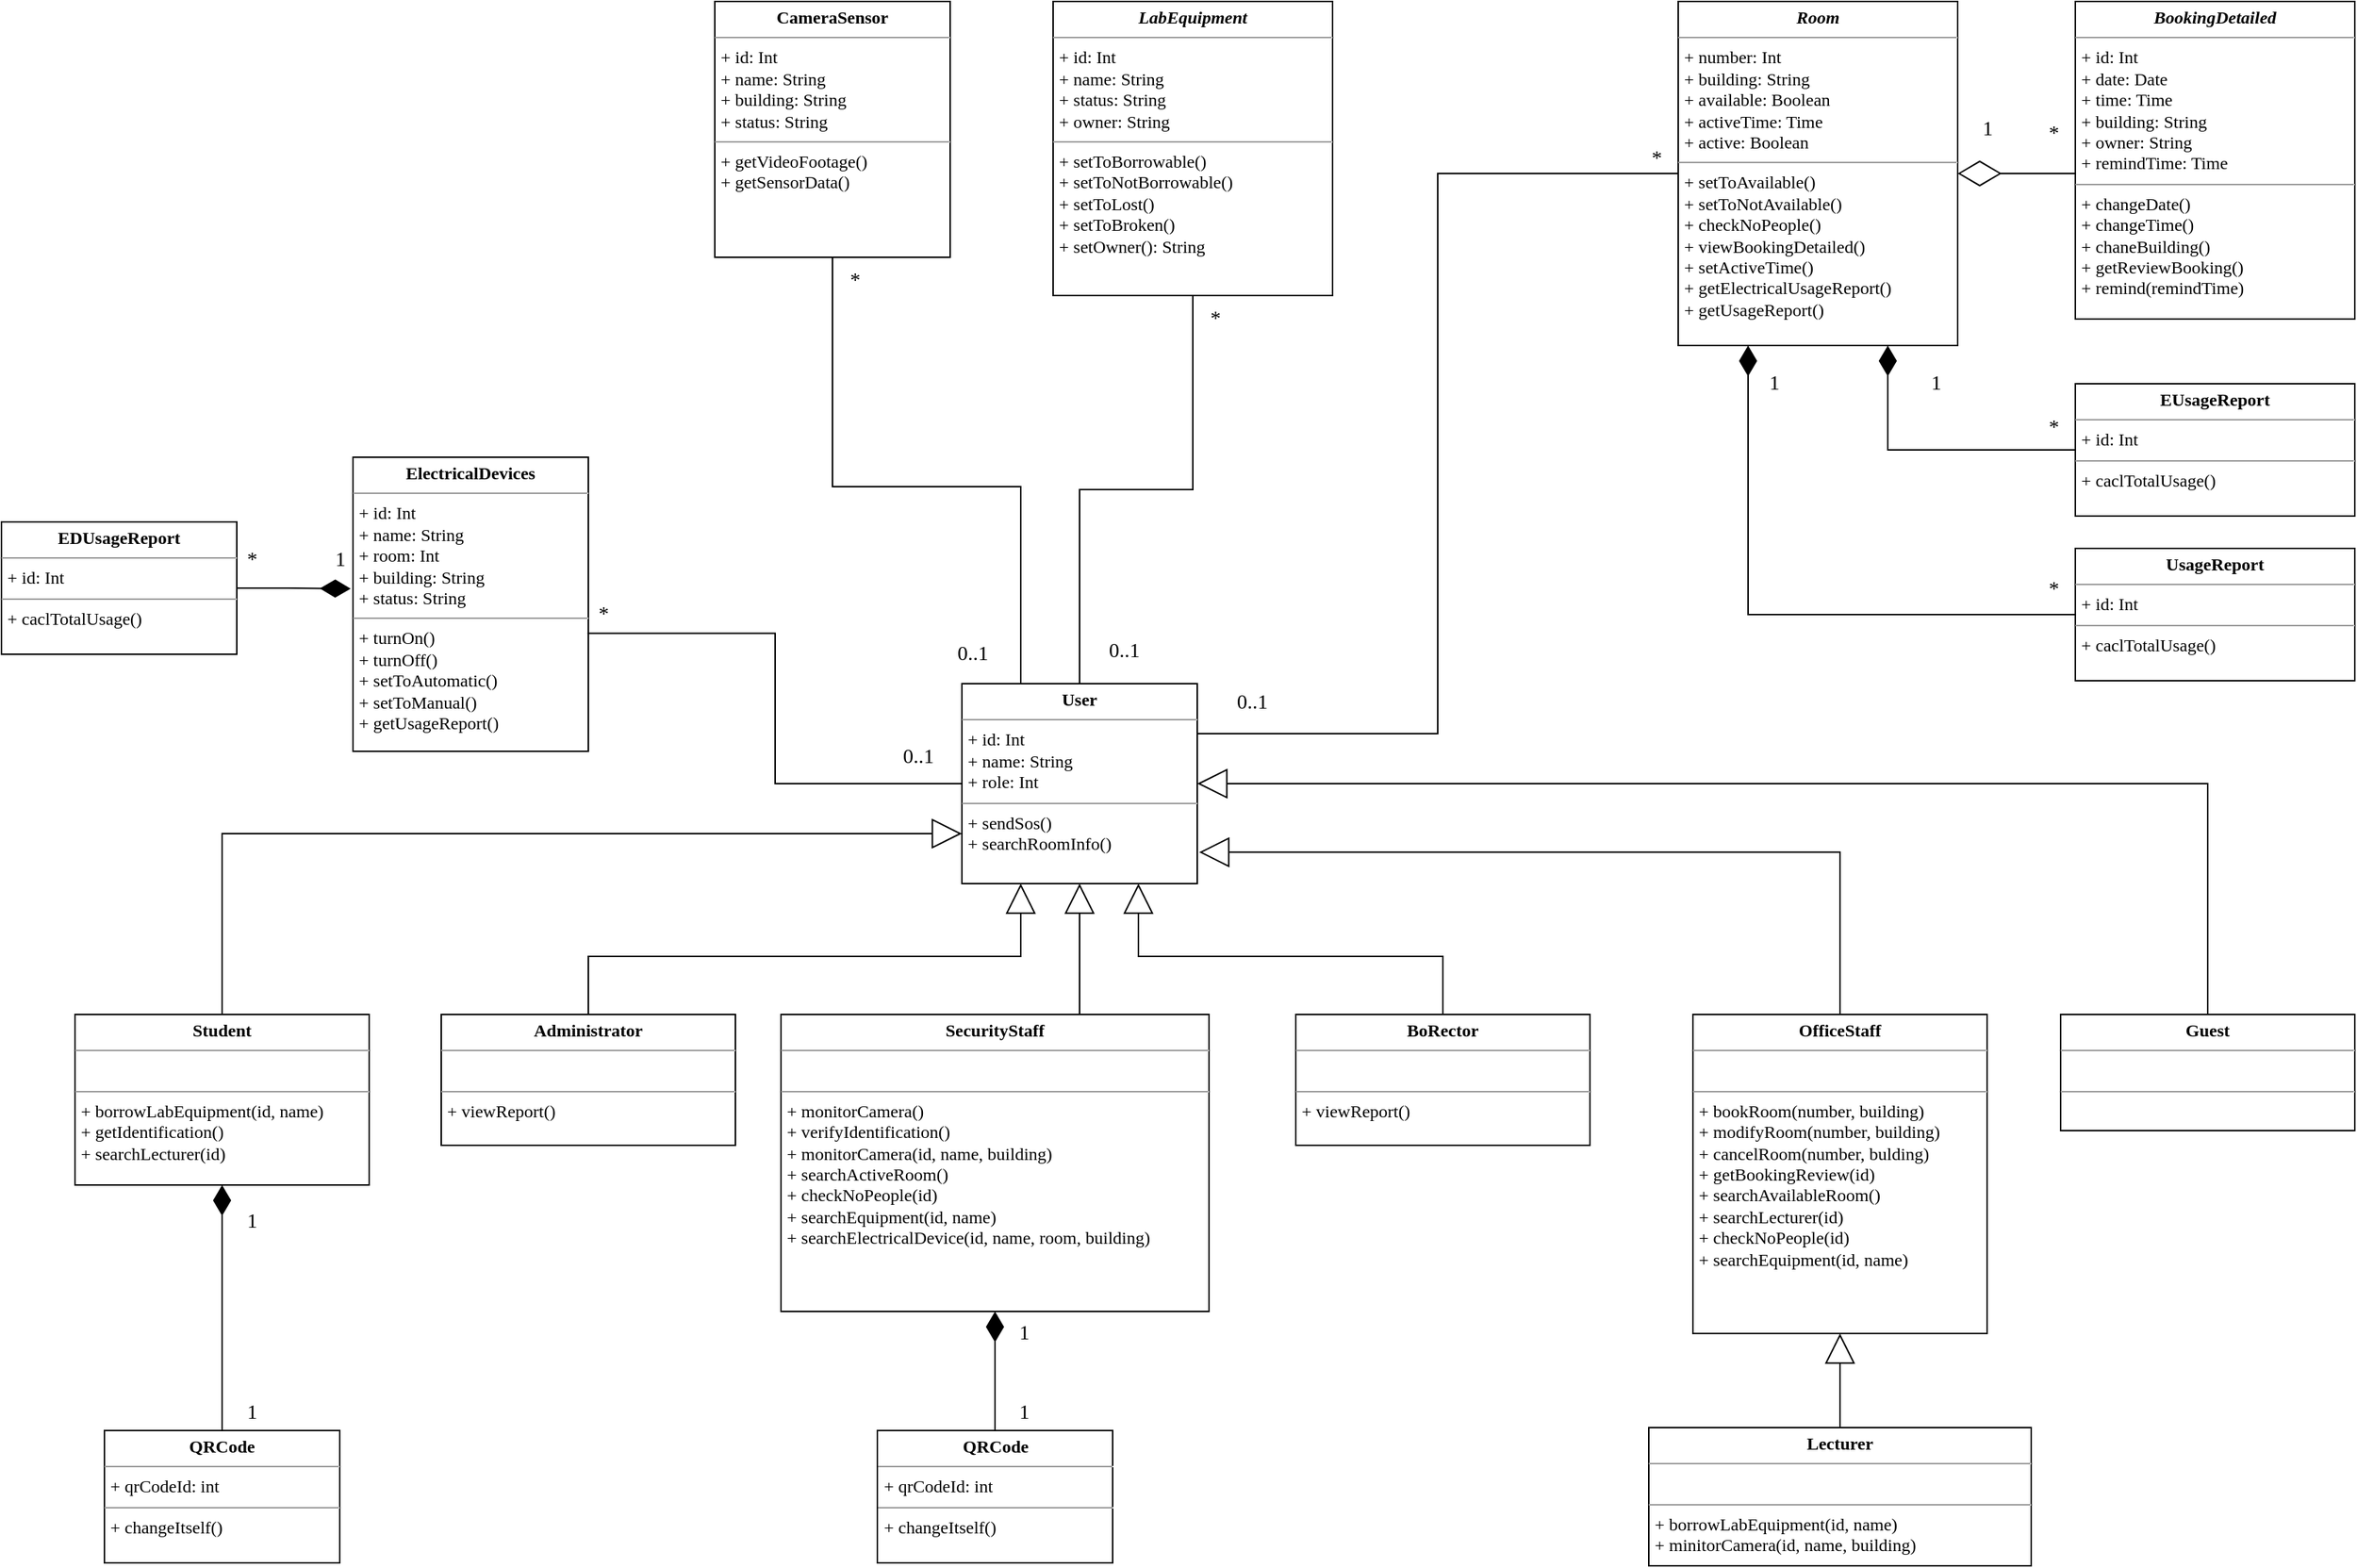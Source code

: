 <mxfile version="12.2.9" type="device" pages="1"><diagram id="8l5BcRECH7gXC6inB-LP" name="Page-1"><mxGraphModel dx="2960" dy="1348" grid="1" gridSize="10" guides="1" tooltips="1" connect="1" arrows="1" fold="1" page="0" pageScale="1" pageWidth="827" pageHeight="1169" math="0" shadow="0"><root><mxCell id="0"/><mxCell id="1" parent="0"/><mxCell id="70KvEJtvGWEGTGpzU4At-143" value="&lt;p style=&quot;margin: 0px ; margin-top: 4px ; text-align: center&quot;&gt;&lt;b&gt;QRCode&lt;/b&gt;&lt;/p&gt;&lt;hr size=&quot;1&quot;&gt;&lt;p style=&quot;margin: 0px ; margin-left: 4px&quot;&gt;+ qrCodeId: int&lt;/p&gt;&lt;hr size=&quot;1&quot;&gt;&lt;p style=&quot;margin: 0px ; margin-left: 4px&quot;&gt;+ changeItself()&lt;/p&gt;" style="verticalAlign=top;align=left;overflow=fill;fontSize=12;fontFamily=Lucida Console;html=1;strokeWidth=1;" parent="1" vertex="1"><mxGeometry x="-250" y="1042" width="160" height="90" as="geometry"/></mxCell><mxCell id="70KvEJtvGWEGTGpzU4At-114" style="edgeStyle=orthogonalEdgeStyle;rounded=0;orthogonalLoop=1;jettySize=auto;html=1;exitX=0.5;exitY=0;exitDx=0;exitDy=0;entryX=0.5;entryY=1;entryDx=0;entryDy=0;endArrow=none;endFill=0;strokeWidth=1;fontFamily=Lucida Console;" parent="1" source="70KvEJtvGWEGTGpzU4At-120" target="70KvEJtvGWEGTGpzU4At-107" edge="1"><mxGeometry relative="1" as="geometry"><mxPoint x="429.647" y="463.588" as="sourcePoint"/></mxGeometry></mxCell><mxCell id="70KvEJtvGWEGTGpzU4At-115" style="edgeStyle=orthogonalEdgeStyle;rounded=0;orthogonalLoop=1;jettySize=auto;html=1;exitX=0.25;exitY=0;exitDx=0;exitDy=0;entryX=0.5;entryY=1;entryDx=0;entryDy=0;endArrow=none;endFill=0;strokeWidth=1;fontFamily=Lucida Console;" parent="1" source="70KvEJtvGWEGTGpzU4At-120" target="70KvEJtvGWEGTGpzU4At-110" edge="1"><mxGeometry relative="1" as="geometry"><mxPoint x="395.529" y="463.588" as="sourcePoint"/><Array as="points"><mxPoint x="373" y="400"/><mxPoint x="245" y="400"/></Array></mxGeometry></mxCell><mxCell id="70KvEJtvGWEGTGpzU4At-99" value="&lt;p style=&quot;margin: 0px ; margin-top: 4px ; text-align: center&quot;&gt;&lt;i&gt;&lt;b&gt;Room&lt;/b&gt;&lt;/i&gt;&lt;/p&gt;&lt;hr size=&quot;1&quot;&gt;&lt;p style=&quot;margin: 0px ; margin-left: 4px&quot;&gt;+ number: Int&lt;br&gt;+ building: String&lt;/p&gt;&lt;p style=&quot;margin: 0px ; margin-left: 4px&quot;&gt;+ available: Boolean&lt;/p&gt;&lt;p style=&quot;margin: 0px ; margin-left: 4px&quot;&gt;+ activeTime: Time&lt;/p&gt;&lt;p style=&quot;margin: 0px ; margin-left: 4px&quot;&gt;+ active: Boolean&lt;/p&gt;&lt;hr size=&quot;1&quot;&gt;&lt;p style=&quot;margin: 0px ; margin-left: 4px&quot;&gt;+ setToAvailable()&lt;/p&gt;&lt;p style=&quot;margin: 0px ; margin-left: 4px&quot;&gt;+ setToNotAvailable()&lt;/p&gt;&lt;p style=&quot;margin: 0px ; margin-left: 4px&quot;&gt;+ checkNoPeople()&lt;/p&gt;&lt;p style=&quot;margin: 0px ; margin-left: 4px&quot;&gt;+ viewBookingDetailed()&lt;/p&gt;&lt;p style=&quot;margin: 0px ; margin-left: 4px&quot;&gt;+ setActiveTime()&lt;/p&gt;&lt;p style=&quot;margin: 0px ; margin-left: 4px&quot;&gt;+ getElectricalUsageReport()&lt;/p&gt;&lt;p style=&quot;margin: 0px ; margin-left: 4px&quot;&gt;+ getUsageReport()&lt;/p&gt;" style="verticalAlign=top;align=left;overflow=fill;fontSize=12;fontFamily=Lucida Console;html=1;" parent="1" vertex="1"><mxGeometry x="820" y="70" width="190" height="234" as="geometry"/></mxCell><mxCell id="70KvEJtvGWEGTGpzU4At-113" style="edgeStyle=orthogonalEdgeStyle;rounded=0;orthogonalLoop=1;jettySize=auto;html=1;exitX=0;exitY=0.5;exitDx=0;exitDy=0;entryX=1;entryY=0.5;entryDx=0;entryDy=0;endArrow=diamondThin;endFill=0;strokeWidth=1;endSize=27;fontFamily=Lucida Console;" parent="1" source="70KvEJtvGWEGTGpzU4At-100" target="70KvEJtvGWEGTGpzU4At-99" edge="1"><mxGeometry relative="1" as="geometry"><Array as="points"><mxPoint x="1090" y="187"/></Array></mxGeometry></mxCell><mxCell id="70KvEJtvGWEGTGpzU4At-100" value="&lt;p style=&quot;margin: 0px ; margin-top: 4px ; text-align: center&quot;&gt;&lt;i&gt;&lt;b&gt;BookingDetailed&lt;/b&gt;&lt;/i&gt;&lt;/p&gt;&lt;hr size=&quot;1&quot;&gt;&lt;p style=&quot;margin: 0px ; margin-left: 4px&quot;&gt;+ id: Int&lt;/p&gt;&lt;p style=&quot;margin: 0px ; margin-left: 4px&quot;&gt;+ date: Date&lt;br&gt;+ time: Time&lt;/p&gt;&lt;p style=&quot;margin: 0px ; margin-left: 4px&quot;&gt;+ building: String&lt;/p&gt;&lt;p style=&quot;margin: 0px ; margin-left: 4px&quot;&gt;+ owner: String&lt;/p&gt;&lt;p style=&quot;margin: 0px ; margin-left: 4px&quot;&gt;+ remindTime: Time&lt;/p&gt;&lt;hr size=&quot;1&quot;&gt;&lt;p style=&quot;margin: 0px ; margin-left: 4px&quot;&gt;+ changeDate()&lt;br&gt;+ changeTime()&lt;/p&gt;&lt;p style=&quot;margin: 0px ; margin-left: 4px&quot;&gt;+ chaneBuilding()&lt;/p&gt;&lt;p style=&quot;margin: 0px ; margin-left: 4px&quot;&gt;+ getReviewBooking()&lt;/p&gt;&lt;p style=&quot;margin: 0px ; margin-left: 4px&quot;&gt;+ remind(remindTime)&lt;/p&gt;" style="verticalAlign=top;align=left;overflow=fill;fontSize=12;fontFamily=Lucida Console;html=1;" parent="1" vertex="1"><mxGeometry x="1090" y="70" width="190" height="216" as="geometry"/></mxCell><mxCell id="70KvEJtvGWEGTGpzU4At-107" value="&lt;p style=&quot;margin: 0px ; margin-top: 4px ; text-align: center&quot;&gt;&lt;i&gt;&lt;b&gt;LabEquipment&lt;/b&gt;&lt;/i&gt;&lt;/p&gt;&lt;hr size=&quot;1&quot;&gt;&lt;p style=&quot;margin: 0px ; margin-left: 4px&quot;&gt;+ id: Int&lt;br&gt;&lt;/p&gt;&lt;p style=&quot;margin: 0px ; margin-left: 4px&quot;&gt;+ name: String&lt;/p&gt;&lt;p style=&quot;margin: 0px ; margin-left: 4px&quot;&gt;+ status: String&lt;/p&gt;&lt;p style=&quot;margin: 0px ; margin-left: 4px&quot;&gt;+ owner: String&lt;/p&gt;&lt;hr size=&quot;1&quot;&gt;&lt;p style=&quot;margin: 0px ; margin-left: 4px&quot;&gt;+ setToBorrowable()&lt;/p&gt;&lt;p style=&quot;margin: 0px ; margin-left: 4px&quot;&gt;+ setToNotBorrowable()&lt;/p&gt;&lt;p style=&quot;margin: 0px ; margin-left: 4px&quot;&gt;+ setToLost()&lt;/p&gt;&lt;p style=&quot;margin: 0px ; margin-left: 4px&quot;&gt;+ setToBroken()&lt;/p&gt;&lt;p style=&quot;margin: 0px ; margin-left: 4px&quot;&gt;+ setOwner(): String&lt;/p&gt;" style="verticalAlign=top;align=left;overflow=fill;fontSize=12;fontFamily=Lucida Console;html=1;" parent="1" vertex="1"><mxGeometry x="395" y="70" width="190" height="200" as="geometry"/></mxCell><mxCell id="70KvEJtvGWEGTGpzU4At-109" value="&lt;p style=&quot;margin: 0px ; margin-top: 4px ; text-align: center&quot;&gt;&lt;b&gt;ElectricalDevices&lt;/b&gt;&lt;/p&gt;&lt;hr size=&quot;1&quot;&gt;&lt;p style=&quot;margin: 0px ; margin-left: 4px&quot;&gt;+ id: Int&lt;/p&gt;&lt;p style=&quot;margin: 0px ; margin-left: 4px&quot;&gt;+ name: String&lt;/p&gt;&lt;p style=&quot;margin: 0px ; margin-left: 4px&quot;&gt;+ room: Int&lt;/p&gt;&lt;p style=&quot;margin: 0px ; margin-left: 4px&quot;&gt;+ building: String&lt;/p&gt;&lt;p style=&quot;margin: 0px ; margin-left: 4px&quot;&gt;+ status: String&lt;/p&gt;&lt;hr size=&quot;1&quot;&gt;&lt;p style=&quot;margin: 0px ; margin-left: 4px&quot;&gt;+ turnOn()&lt;/p&gt;&lt;p style=&quot;margin: 0px ; margin-left: 4px&quot;&gt;+ turnOff()&lt;/p&gt;&lt;p style=&quot;margin: 0px ; margin-left: 4px&quot;&gt;+ setToAutomatic()&lt;/p&gt;&lt;p style=&quot;margin: 0px ; margin-left: 4px&quot;&gt;+ setToManual()&lt;/p&gt;&lt;p style=&quot;margin: 0px ; margin-left: 4px&quot;&gt;+ getUsageReport()&lt;/p&gt;" style="verticalAlign=top;align=left;overflow=fill;fontSize=12;fontFamily=Lucida Console;html=1;" parent="1" vertex="1"><mxGeometry x="-81" y="380" width="160" height="200" as="geometry"/></mxCell><mxCell id="70KvEJtvGWEGTGpzU4At-110" value="&lt;p style=&quot;margin: 0px ; margin-top: 4px ; text-align: center&quot;&gt;&lt;b&gt;CameraSensor&lt;/b&gt;&lt;/p&gt;&lt;hr size=&quot;1&quot;&gt;&lt;p style=&quot;margin: 0px ; margin-left: 4px&quot;&gt;+ id: Int&lt;/p&gt;&lt;p style=&quot;margin: 0px ; margin-left: 4px&quot;&gt;+ name: String&lt;/p&gt;&lt;p style=&quot;margin: 0px ; margin-left: 4px&quot;&gt;+ building: String&lt;/p&gt;&lt;p style=&quot;margin: 0px ; margin-left: 4px&quot;&gt;+ status: String&lt;/p&gt;&lt;hr size=&quot;1&quot;&gt;&lt;p style=&quot;margin: 0px ; margin-left: 4px&quot;&gt;+ getVideoFootage()&lt;/p&gt;&lt;p style=&quot;margin: 0px ; margin-left: 4px&quot;&gt;+ getSensorData()&lt;/p&gt;" style="verticalAlign=top;align=left;overflow=fill;fontSize=12;fontFamily=Lucida Console;html=1;" parent="1" vertex="1"><mxGeometry x="165" y="70" width="160" height="174" as="geometry"/></mxCell><mxCell id="70KvEJtvGWEGTGpzU4At-111" style="edgeStyle=orthogonalEdgeStyle;rounded=0;orthogonalLoop=1;jettySize=auto;html=1;exitX=1;exitY=0.25;exitDx=0;exitDy=0;entryX=0;entryY=0.5;entryDx=0;entryDy=0;endArrow=none;endFill=0;fontFamily=Lucida Console;" parent="1" source="70KvEJtvGWEGTGpzU4At-120" target="70KvEJtvGWEGTGpzU4At-99" edge="1"><mxGeometry relative="1" as="geometry"><mxPoint x="500.235" y="502.412" as="sourcePoint"/></mxGeometry></mxCell><mxCell id="70KvEJtvGWEGTGpzU4At-116" style="edgeStyle=orthogonalEdgeStyle;rounded=0;orthogonalLoop=1;jettySize=auto;html=1;exitX=0;exitY=0.5;exitDx=0;exitDy=0;entryX=0.996;entryY=0.599;entryDx=0;entryDy=0;entryPerimeter=0;endArrow=none;endFill=0;strokeWidth=1;fontFamily=Lucida Console;" parent="1" source="70KvEJtvGWEGTGpzU4At-120" target="70KvEJtvGWEGTGpzU4At-109" edge="1"><mxGeometry relative="1" as="geometry"><mxPoint x="360.235" y="502.412" as="sourcePoint"/></mxGeometry></mxCell><mxCell id="70KvEJtvGWEGTGpzU4At-120" value="&lt;p style=&quot;margin: 0px ; margin-top: 4px ; text-align: center&quot;&gt;&lt;b&gt;User&lt;/b&gt;&lt;/p&gt;&lt;hr size=&quot;1&quot;&gt;&lt;p style=&quot;margin: 0px ; margin-left: 4px&quot;&gt;+ id: Int&lt;/p&gt;&lt;p style=&quot;margin: 0px ; margin-left: 4px&quot;&gt;+ name: String&lt;/p&gt;&lt;p style=&quot;margin: 0px ; margin-left: 4px&quot;&gt;+ role: Int&lt;/p&gt;&lt;hr size=&quot;1&quot;&gt;&lt;p style=&quot;margin: 0px ; margin-left: 4px&quot;&gt;+ sendSos()&lt;/p&gt;&lt;p style=&quot;margin: 0px ; margin-left: 4px&quot;&gt;+ searchRoomInfo()&lt;/p&gt;" style="verticalAlign=top;align=left;overflow=fill;fontSize=12;fontFamily=Lucida Console;html=1;" parent="1" vertex="1"><mxGeometry x="333" y="534" width="160" height="136" as="geometry"/></mxCell><mxCell id="70KvEJtvGWEGTGpzU4At-129" style="edgeStyle=orthogonalEdgeStyle;rounded=0;orthogonalLoop=1;jettySize=auto;html=1;exitX=0.5;exitY=0;exitDx=0;exitDy=0;entryX=0;entryY=0.75;entryDx=0;entryDy=0;endArrow=block;endFill=0;endSize=18;strokeWidth=1;fontFamily=Lucida Console;" parent="1" source="70KvEJtvGWEGTGpzU4At-121" target="70KvEJtvGWEGTGpzU4At-120" edge="1"><mxGeometry relative="1" as="geometry"/></mxCell><mxCell id="70KvEJtvGWEGTGpzU4At-121" value="&lt;p style=&quot;margin: 0px ; margin-top: 4px ; text-align: center&quot;&gt;&lt;b&gt;Student&lt;/b&gt;&lt;/p&gt;&lt;hr size=&quot;1&quot;&gt;&lt;p style=&quot;margin: 0px ; margin-left: 4px&quot;&gt;&lt;br&gt;&lt;/p&gt;&lt;hr size=&quot;1&quot;&gt;&lt;p style=&quot;margin: 0px ; margin-left: 4px&quot;&gt;+ borrowLabEquipment(id, name)&amp;nbsp;&lt;/p&gt;&lt;p style=&quot;margin: 0px ; margin-left: 4px&quot;&gt;+ getIdentification()&lt;/p&gt;&lt;p style=&quot;margin: 0px ; margin-left: 4px&quot;&gt;+ searchLecturer(id)&lt;/p&gt;" style="verticalAlign=top;align=left;overflow=fill;fontSize=12;fontFamily=Lucida Console;html=1;" parent="1" vertex="1"><mxGeometry x="-270" y="759" width="200" height="116" as="geometry"/></mxCell><mxCell id="70KvEJtvGWEGTGpzU4At-130" style="edgeStyle=orthogonalEdgeStyle;rounded=0;orthogonalLoop=1;jettySize=auto;html=1;exitX=0.5;exitY=0;exitDx=0;exitDy=0;entryX=0.25;entryY=1;entryDx=0;entryDy=0;endArrow=block;endFill=0;endSize=18;strokeWidth=1;fontFamily=Lucida Console;" parent="1" source="70KvEJtvGWEGTGpzU4At-122" target="70KvEJtvGWEGTGpzU4At-120" edge="1"><mxGeometry relative="1" as="geometry"/></mxCell><mxCell id="70KvEJtvGWEGTGpzU4At-122" value="&lt;p style=&quot;margin: 0px ; margin-top: 4px ; text-align: center&quot;&gt;&lt;b&gt;Administrator&lt;/b&gt;&lt;/p&gt;&lt;hr size=&quot;1&quot;&gt;&lt;p style=&quot;margin: 0px ; margin-left: 4px&quot;&gt;&lt;br&gt;&lt;/p&gt;&lt;hr size=&quot;1&quot;&gt;&lt;p style=&quot;margin: 0px ; margin-left: 4px&quot;&gt;+ viewReport()&lt;/p&gt;" style="verticalAlign=top;align=left;overflow=fill;fontSize=12;fontFamily=Lucida Console;html=1;" parent="1" vertex="1"><mxGeometry x="-21" y="759" width="200" height="89" as="geometry"/></mxCell><mxCell id="70KvEJtvGWEGTGpzU4At-132" style="edgeStyle=orthogonalEdgeStyle;rounded=0;orthogonalLoop=1;jettySize=auto;html=1;exitX=0.5;exitY=0;exitDx=0;exitDy=0;entryX=0.75;entryY=1;entryDx=0;entryDy=0;endArrow=block;endFill=0;endSize=18;strokeWidth=1;fontFamily=Lucida Console;" parent="1" source="70KvEJtvGWEGTGpzU4At-123" target="70KvEJtvGWEGTGpzU4At-120" edge="1"><mxGeometry relative="1" as="geometry"/></mxCell><mxCell id="70KvEJtvGWEGTGpzU4At-123" value="&lt;p style=&quot;margin: 0px ; margin-top: 4px ; text-align: center&quot;&gt;&lt;b&gt;BoRector&lt;/b&gt;&lt;/p&gt;&lt;hr size=&quot;1&quot;&gt;&lt;p style=&quot;margin: 0px ; margin-left: 4px&quot;&gt;&lt;br&gt;&lt;/p&gt;&lt;hr size=&quot;1&quot;&gt;&lt;p style=&quot;margin: 0px ; margin-left: 4px&quot;&gt;+ viewReport()&lt;/p&gt;" style="verticalAlign=top;align=left;overflow=fill;fontSize=12;fontFamily=Lucida Console;html=1;" parent="1" vertex="1"><mxGeometry x="560" y="759" width="200" height="89" as="geometry"/></mxCell><mxCell id="70KvEJtvGWEGTGpzU4At-131" style="edgeStyle=orthogonalEdgeStyle;rounded=0;orthogonalLoop=1;jettySize=auto;html=1;exitX=0.5;exitY=0;exitDx=0;exitDy=0;entryX=0.5;entryY=1;entryDx=0;entryDy=0;endArrow=block;endFill=0;endSize=18;strokeWidth=1;fontFamily=Lucida Console;" parent="1" source="70KvEJtvGWEGTGpzU4At-124" target="70KvEJtvGWEGTGpzU4At-120" edge="1"><mxGeometry relative="1" as="geometry"><Array as="points"><mxPoint x="413" y="761"/></Array></mxGeometry></mxCell><mxCell id="70KvEJtvGWEGTGpzU4At-124" value="&lt;p style=&quot;margin: 0px ; margin-top: 4px ; text-align: center&quot;&gt;&lt;b&gt;SecurityStaff&lt;/b&gt;&lt;/p&gt;&lt;hr size=&quot;1&quot;&gt;&lt;p style=&quot;margin: 0px ; margin-left: 4px&quot;&gt;&lt;br&gt;&lt;/p&gt;&lt;hr size=&quot;1&quot;&gt;&lt;p style=&quot;margin: 0px ; margin-left: 4px&quot;&gt;+ monitorCamera()&lt;/p&gt;&lt;p style=&quot;margin: 0px ; margin-left: 4px&quot;&gt;+ verifyIdentification()&lt;/p&gt;&lt;p style=&quot;margin: 0px ; margin-left: 4px&quot;&gt;+ monitorCamera(id, name, building)&lt;/p&gt;&lt;p style=&quot;margin: 0px ; margin-left: 4px&quot;&gt;+ searchActiveRoom()&lt;/p&gt;&lt;p style=&quot;margin: 0px ; margin-left: 4px&quot;&gt;+ checkNoPeople(id)&lt;/p&gt;&lt;p style=&quot;margin: 0px ; margin-left: 4px&quot;&gt;+ searchEquipment(id, name)&lt;/p&gt;&lt;p style=&quot;margin: 0px ; margin-left: 4px&quot;&gt;+ searchElectricalDevice(id, name, room, building)&lt;/p&gt;" style="verticalAlign=top;align=left;overflow=fill;fontSize=12;fontFamily=Lucida Console;html=1;" parent="1" vertex="1"><mxGeometry x="210" y="759" width="291" height="202" as="geometry"/></mxCell><mxCell id="70KvEJtvGWEGTGpzU4At-164" style="edgeStyle=orthogonalEdgeStyle;rounded=0;orthogonalLoop=1;jettySize=auto;html=1;exitX=0.5;exitY=0;exitDx=0;exitDy=0;entryX=1;entryY=0.5;entryDx=0;entryDy=0;endArrow=block;endFill=0;endSize=18;strokeWidth=1;fontSize=27;fontFamily=Lucida Console;" parent="1" source="70KvEJtvGWEGTGpzU4At-125" target="70KvEJtvGWEGTGpzU4At-120" edge="1"><mxGeometry relative="1" as="geometry"/></mxCell><mxCell id="70KvEJtvGWEGTGpzU4At-125" value="&lt;p style=&quot;margin: 0px ; margin-top: 4px ; text-align: center&quot;&gt;&lt;b&gt;Guest&lt;/b&gt;&lt;/p&gt;&lt;hr size=&quot;1&quot;&gt;&lt;p style=&quot;margin: 0px ; margin-left: 4px&quot;&gt;&lt;br&gt;&lt;/p&gt;&lt;hr size=&quot;1&quot;&gt;&lt;p style=&quot;margin: 0px ; margin-left: 4px&quot;&gt;&lt;br&gt;&lt;/p&gt;" style="verticalAlign=top;align=left;overflow=fill;fontSize=12;fontFamily=Lucida Console;html=1;" parent="1" vertex="1"><mxGeometry x="1080" y="759" width="200" height="79" as="geometry"/></mxCell><mxCell id="70KvEJtvGWEGTGpzU4At-133" style="edgeStyle=orthogonalEdgeStyle;rounded=0;orthogonalLoop=1;jettySize=auto;html=1;exitX=0.5;exitY=0;exitDx=0;exitDy=0;entryX=1.008;entryY=0.843;entryDx=0;entryDy=0;endArrow=block;endFill=0;endSize=18;strokeWidth=1;entryPerimeter=0;fontFamily=Lucida Console;" parent="1" source="70KvEJtvGWEGTGpzU4At-126" target="70KvEJtvGWEGTGpzU4At-120" edge="1"><mxGeometry relative="1" as="geometry"><Array as="points"><mxPoint x="930" y="649"/></Array></mxGeometry></mxCell><mxCell id="70KvEJtvGWEGTGpzU4At-126" value="&lt;p style=&quot;margin: 0px ; margin-top: 4px ; text-align: center&quot;&gt;&lt;b&gt;OfficeStaff&lt;/b&gt;&lt;/p&gt;&lt;hr size=&quot;1&quot;&gt;&lt;p style=&quot;margin: 0px ; margin-left: 4px&quot;&gt;&lt;br&gt;&lt;/p&gt;&lt;hr size=&quot;1&quot;&gt;&lt;p style=&quot;margin: 0px ; margin-left: 4px&quot;&gt;+ bookRoom(number, building)&amp;nbsp;&lt;/p&gt;&lt;p style=&quot;margin: 0px ; margin-left: 4px&quot;&gt;+ modifyRoom(number, building)&lt;/p&gt;&lt;p style=&quot;margin: 0px ; margin-left: 4px&quot;&gt;+ cancelRoom(number, bulding)&lt;/p&gt;&lt;p style=&quot;margin: 0px ; margin-left: 4px&quot;&gt;+ getBookingReview(id)&lt;/p&gt;&lt;p style=&quot;margin: 0px ; margin-left: 4px&quot;&gt;+ searchAvailableRoom()&lt;/p&gt;&lt;p style=&quot;margin: 0px ; margin-left: 4px&quot;&gt;+ searchLecturer(id)&lt;/p&gt;&lt;p style=&quot;margin: 0px ; margin-left: 4px&quot;&gt;+ checkNoPeople(id)&lt;/p&gt;&lt;p style=&quot;margin: 0px ; margin-left: 4px&quot;&gt;+ searchEquipment(id, name)&lt;/p&gt;" style="verticalAlign=top;align=left;overflow=fill;fontSize=12;fontFamily=Lucida Console;html=1;" parent="1" vertex="1"><mxGeometry x="830" y="759" width="200" height="217" as="geometry"/></mxCell><mxCell id="70KvEJtvGWEGTGpzU4At-134" style="edgeStyle=orthogonalEdgeStyle;rounded=0;orthogonalLoop=1;jettySize=auto;html=1;exitX=0.5;exitY=0;exitDx=0;exitDy=0;entryX=0.5;entryY=1;entryDx=0;entryDy=0;endArrow=block;endFill=0;endSize=18;strokeWidth=1;fontFamily=Lucida Console;" parent="1" source="70KvEJtvGWEGTGpzU4At-127" target="70KvEJtvGWEGTGpzU4At-126" edge="1"><mxGeometry relative="1" as="geometry"/></mxCell><mxCell id="70KvEJtvGWEGTGpzU4At-127" value="&lt;p style=&quot;margin: 0px ; margin-top: 4px ; text-align: center&quot;&gt;&lt;b&gt;Lecturer&lt;/b&gt;&lt;/p&gt;&lt;hr size=&quot;1&quot;&gt;&lt;p style=&quot;margin: 0px ; margin-left: 4px&quot;&gt;&lt;br&gt;&lt;/p&gt;&lt;hr size=&quot;1&quot;&gt;&lt;p style=&quot;margin: 0px ; margin-left: 4px&quot;&gt;+ borrowLabEquipment(id, name)&lt;/p&gt;&lt;p style=&quot;margin: 0px ; margin-left: 4px&quot;&gt;+ minitorCamera(id, name, building)&lt;/p&gt;" style="verticalAlign=top;align=left;overflow=fill;fontSize=12;fontFamily=Lucida Console;html=1;" parent="1" vertex="1"><mxGeometry x="800" y="1040" width="260" height="94" as="geometry"/></mxCell><mxCell id="70KvEJtvGWEGTGpzU4At-135" value="*" style="text;html=1;align=center;verticalAlign=middle;resizable=0;points=[];;autosize=1;strokeWidth=1;fontSize=14;fontFamily=Lucida Console;" parent="1" vertex="1"><mxGeometry x="495" y="276" width="20" height="20" as="geometry"/></mxCell><mxCell id="70KvEJtvGWEGTGpzU4At-136" value="0..1" style="text;html=1;align=center;verticalAlign=middle;resizable=0;points=[];;autosize=1;fontSize=14;fontFamily=Lucida Console;" parent="1" vertex="1"><mxGeometry x="418" y="502" width="50" height="20" as="geometry"/></mxCell><mxCell id="70KvEJtvGWEGTGpzU4At-137" value="*" style="text;html=1;align=center;verticalAlign=middle;resizable=0;points=[];;autosize=1;fontSize=14;fontFamily=Lucida Console;" parent="1" vertex="1"><mxGeometry x="795" y="167" width="20" height="20" as="geometry"/></mxCell><mxCell id="70KvEJtvGWEGTGpzU4At-138" value="0..1" style="text;html=1;align=center;verticalAlign=middle;resizable=0;points=[];;autosize=1;fontSize=14;fontFamily=Lucida Console;" parent="1" vertex="1"><mxGeometry x="505" y="537" width="50" height="20" as="geometry"/></mxCell><mxCell id="70KvEJtvGWEGTGpzU4At-139" value="0..1" style="text;html=1;align=center;verticalAlign=middle;resizable=0;points=[];;autosize=1;fontSize=14;fontFamily=Lucida Console;" parent="1" vertex="1"><mxGeometry x="315" y="504" width="50" height="20" as="geometry"/></mxCell><mxCell id="70KvEJtvGWEGTGpzU4At-140" value="*" style="text;html=1;align=center;verticalAlign=middle;resizable=0;points=[];;autosize=1;fontSize=14;fontFamily=Lucida Console;" parent="1" vertex="1"><mxGeometry x="250" y="250" width="20" height="20" as="geometry"/></mxCell><mxCell id="70KvEJtvGWEGTGpzU4At-141" value="0..1" style="text;html=1;align=center;verticalAlign=middle;resizable=0;points=[];;autosize=1;fontSize=14;fontFamily=Lucida Console;" parent="1" vertex="1"><mxGeometry x="278" y="573.5" width="50" height="20" as="geometry"/></mxCell><mxCell id="70KvEJtvGWEGTGpzU4At-142" value="*" style="text;html=1;align=center;verticalAlign=middle;resizable=0;points=[];;autosize=1;fontSize=14;fontFamily=Lucida Console;" parent="1" vertex="1"><mxGeometry x="79" y="477" width="20" height="20" as="geometry"/></mxCell><mxCell id="70KvEJtvGWEGTGpzU4At-149" style="edgeStyle=orthogonalEdgeStyle;rounded=0;orthogonalLoop=1;jettySize=auto;html=1;exitX=0.5;exitY=0;exitDx=0;exitDy=0;entryX=0.5;entryY=1;entryDx=0;entryDy=0;endArrow=diamondThin;endFill=1;endSize=18;strokeWidth=1;fontSize=27;fontFamily=Lucida Console;" parent="1" source="70KvEJtvGWEGTGpzU4At-143" target="70KvEJtvGWEGTGpzU4At-121" edge="1"><mxGeometry relative="1" as="geometry"/></mxCell><mxCell id="70KvEJtvGWEGTGpzU4At-150" style="edgeStyle=orthogonalEdgeStyle;rounded=0;orthogonalLoop=1;jettySize=auto;html=1;exitX=0.5;exitY=0;exitDx=0;exitDy=0;entryX=0.5;entryY=1;entryDx=0;entryDy=0;endArrow=diamondThin;endFill=1;endSize=18;strokeWidth=1;fontSize=27;fontFamily=Lucida Console;" parent="1" source="70KvEJtvGWEGTGpzU4At-147" target="70KvEJtvGWEGTGpzU4At-124" edge="1"><mxGeometry relative="1" as="geometry"/></mxCell><mxCell id="70KvEJtvGWEGTGpzU4At-147" value="&lt;p style=&quot;margin: 0px ; margin-top: 4px ; text-align: center&quot;&gt;&lt;b&gt;QRCode&lt;/b&gt;&lt;/p&gt;&lt;hr size=&quot;1&quot;&gt;&lt;p style=&quot;margin: 0px ; margin-left: 4px&quot;&gt;+ qrCodeId: int&lt;/p&gt;&lt;hr size=&quot;1&quot;&gt;&lt;p style=&quot;margin: 0px ; margin-left: 4px&quot;&gt;+ changeItself()&lt;/p&gt;" style="verticalAlign=top;align=left;overflow=fill;fontSize=12;fontFamily=Lucida Console;html=1;strokeWidth=1;" parent="1" vertex="1"><mxGeometry x="275.5" y="1042" width="160" height="90" as="geometry"/></mxCell><mxCell id="70KvEJtvGWEGTGpzU4At-151" value="1" style="text;html=1;align=center;verticalAlign=middle;resizable=0;points=[];;autosize=1;fontSize=14;fontFamily=Lucida Console;" parent="1" vertex="1"><mxGeometry x="-160" y="1020" width="20" height="20" as="geometry"/></mxCell><mxCell id="70KvEJtvGWEGTGpzU4At-152" value="1" style="text;html=1;align=center;verticalAlign=middle;resizable=0;points=[];;autosize=1;fontSize=14;fontFamily=Lucida Console;" parent="1" vertex="1"><mxGeometry x="-160" y="890" width="20" height="20" as="geometry"/></mxCell><mxCell id="70KvEJtvGWEGTGpzU4At-153" value="1" style="text;html=1;align=center;verticalAlign=middle;resizable=0;points=[];;autosize=1;fontSize=14;fontFamily=Lucida Console;" parent="1" vertex="1"><mxGeometry x="365" y="966" width="20" height="20" as="geometry"/></mxCell><mxCell id="70KvEJtvGWEGTGpzU4At-157" value="1" style="text;html=1;align=center;verticalAlign=middle;resizable=0;points=[];;autosize=1;fontSize=14;fontFamily=Lucida Console;" parent="1" vertex="1"><mxGeometry x="365" y="1020" width="20" height="20" as="geometry"/></mxCell><mxCell id="70KvEJtvGWEGTGpzU4At-159" style="edgeStyle=orthogonalEdgeStyle;rounded=0;orthogonalLoop=1;jettySize=auto;html=1;exitX=1;exitY=0.5;exitDx=0;exitDy=0;entryX=-0.01;entryY=0.447;entryDx=0;entryDy=0;entryPerimeter=0;endArrow=diamondThin;endFill=1;endSize=18;strokeWidth=1;fontSize=14;fontFamily=Lucida Console;" parent="1" source="70KvEJtvGWEGTGpzU4At-158" target="70KvEJtvGWEGTGpzU4At-109" edge="1"><mxGeometry relative="1" as="geometry"/></mxCell><mxCell id="70KvEJtvGWEGTGpzU4At-158" value="&lt;p style=&quot;margin: 0px ; margin-top: 4px ; text-align: center&quot;&gt;&lt;b&gt;EDUsageReport&lt;/b&gt;&lt;/p&gt;&lt;hr size=&quot;1&quot;&gt;&lt;p style=&quot;margin: 0px ; margin-left: 4px&quot;&gt;+ id: Int&lt;/p&gt;&lt;hr size=&quot;1&quot;&gt;&lt;p style=&quot;margin: 0px ; margin-left: 4px&quot;&gt;+ caclTotalUsage()&lt;/p&gt;" style="verticalAlign=top;align=left;overflow=fill;fontSize=12;fontFamily=Lucida Console;html=1;strokeWidth=1;" parent="1" vertex="1"><mxGeometry x="-320" y="424" width="160" height="90" as="geometry"/></mxCell><mxCell id="70KvEJtvGWEGTGpzU4At-160" value="1" style="text;html=1;align=center;verticalAlign=middle;resizable=0;points=[];;autosize=1;fontSize=14;fontFamily=Lucida Console;" parent="1" vertex="1"><mxGeometry x="-100" y="440" width="20" height="20" as="geometry"/></mxCell><mxCell id="70KvEJtvGWEGTGpzU4At-161" value="*" style="text;html=1;align=center;verticalAlign=middle;resizable=0;points=[];;autosize=1;fontSize=14;fontFamily=Lucida Console;" parent="1" vertex="1"><mxGeometry x="-160" y="440" width="20" height="20" as="geometry"/></mxCell><mxCell id="70KvEJtvGWEGTGpzU4At-162" value="1" style="text;html=1;align=center;verticalAlign=middle;resizable=0;points=[];;autosize=1;fontSize=14;fontFamily=Lucida Console;" parent="1" vertex="1"><mxGeometry x="1020" y="147" width="20" height="20" as="geometry"/></mxCell><mxCell id="70KvEJtvGWEGTGpzU4At-163" value="*" style="text;html=1;align=center;verticalAlign=middle;resizable=0;points=[];;autosize=1;fontSize=14;fontFamily=Lucida Console;" parent="1" vertex="1"><mxGeometry x="1065" y="150" width="20" height="20" as="geometry"/></mxCell><mxCell id="70KvEJtvGWEGTGpzU4At-168" style="edgeStyle=orthogonalEdgeStyle;rounded=0;orthogonalLoop=1;jettySize=auto;html=1;exitX=0;exitY=0.5;exitDx=0;exitDy=0;entryX=0.75;entryY=1;entryDx=0;entryDy=0;endArrow=diamondThin;endFill=1;endSize=18;strokeWidth=1;fontSize=14;fontFamily=Lucida Console;" parent="1" source="70KvEJtvGWEGTGpzU4At-165" target="70KvEJtvGWEGTGpzU4At-99" edge="1"><mxGeometry relative="1" as="geometry"/></mxCell><mxCell id="70KvEJtvGWEGTGpzU4At-165" value="&lt;p style=&quot;margin: 0px ; margin-top: 4px ; text-align: center&quot;&gt;&lt;b&gt;EUsageReport&lt;/b&gt;&lt;/p&gt;&lt;hr size=&quot;1&quot;&gt;&lt;p style=&quot;margin: 0px ; margin-left: 4px&quot;&gt;+ id: Int&lt;/p&gt;&lt;hr size=&quot;1&quot;&gt;&lt;p style=&quot;margin: 0px ; margin-left: 4px&quot;&gt;+ caclTotalUsage()&lt;/p&gt;" style="verticalAlign=top;align=left;overflow=fill;fontSize=12;fontFamily=Lucida Console;html=1;strokeWidth=1;" parent="1" vertex="1"><mxGeometry x="1090" y="330" width="190" height="90" as="geometry"/></mxCell><mxCell id="70KvEJtvGWEGTGpzU4At-167" style="edgeStyle=orthogonalEdgeStyle;rounded=0;orthogonalLoop=1;jettySize=auto;html=1;exitX=0;exitY=0.5;exitDx=0;exitDy=0;entryX=0.25;entryY=1;entryDx=0;entryDy=0;endArrow=diamondThin;endFill=1;endSize=18;strokeWidth=1;fontSize=14;fontFamily=Lucida Console;" parent="1" source="70KvEJtvGWEGTGpzU4At-166" target="70KvEJtvGWEGTGpzU4At-99" edge="1"><mxGeometry relative="1" as="geometry"/></mxCell><mxCell id="70KvEJtvGWEGTGpzU4At-166" value="&lt;p style=&quot;margin: 0px ; margin-top: 4px ; text-align: center&quot;&gt;&lt;b&gt;UsageReport&lt;/b&gt;&lt;/p&gt;&lt;hr size=&quot;1&quot;&gt;&lt;p style=&quot;margin: 0px ; margin-left: 4px&quot;&gt;+ id: Int&lt;/p&gt;&lt;hr size=&quot;1&quot;&gt;&lt;p style=&quot;margin: 0px ; margin-left: 4px&quot;&gt;+ caclTotalUsage()&lt;/p&gt;" style="verticalAlign=top;align=left;overflow=fill;fontSize=12;fontFamily=Lucida Console;html=1;strokeWidth=1;" parent="1" vertex="1"><mxGeometry x="1090" y="442" width="190" height="90" as="geometry"/></mxCell><mxCell id="70KvEJtvGWEGTGpzU4At-169" value="1" style="text;html=1;align=center;verticalAlign=middle;resizable=0;points=[];;autosize=1;fontSize=14;fontFamily=Lucida Console;" parent="1" vertex="1"><mxGeometry x="985" y="320" width="20" height="20" as="geometry"/></mxCell><mxCell id="70KvEJtvGWEGTGpzU4At-170" value="*" style="text;html=1;align=center;verticalAlign=middle;resizable=0;points=[];;autosize=1;fontSize=14;fontFamily=Lucida Console;" parent="1" vertex="1"><mxGeometry x="1065" y="350" width="20" height="20" as="geometry"/></mxCell><mxCell id="70KvEJtvGWEGTGpzU4At-171" value="*" style="text;html=1;align=center;verticalAlign=middle;resizable=0;points=[];;autosize=1;fontSize=14;fontFamily=Lucida Console;" parent="1" vertex="1"><mxGeometry x="1065" y="460" width="20" height="20" as="geometry"/></mxCell><mxCell id="70KvEJtvGWEGTGpzU4At-172" value="1" style="text;html=1;align=center;verticalAlign=middle;resizable=0;points=[];;autosize=1;fontSize=14;fontFamily=Lucida Console;" parent="1" vertex="1"><mxGeometry x="875" y="320" width="20" height="20" as="geometry"/></mxCell></root></mxGraphModel></diagram></mxfile>